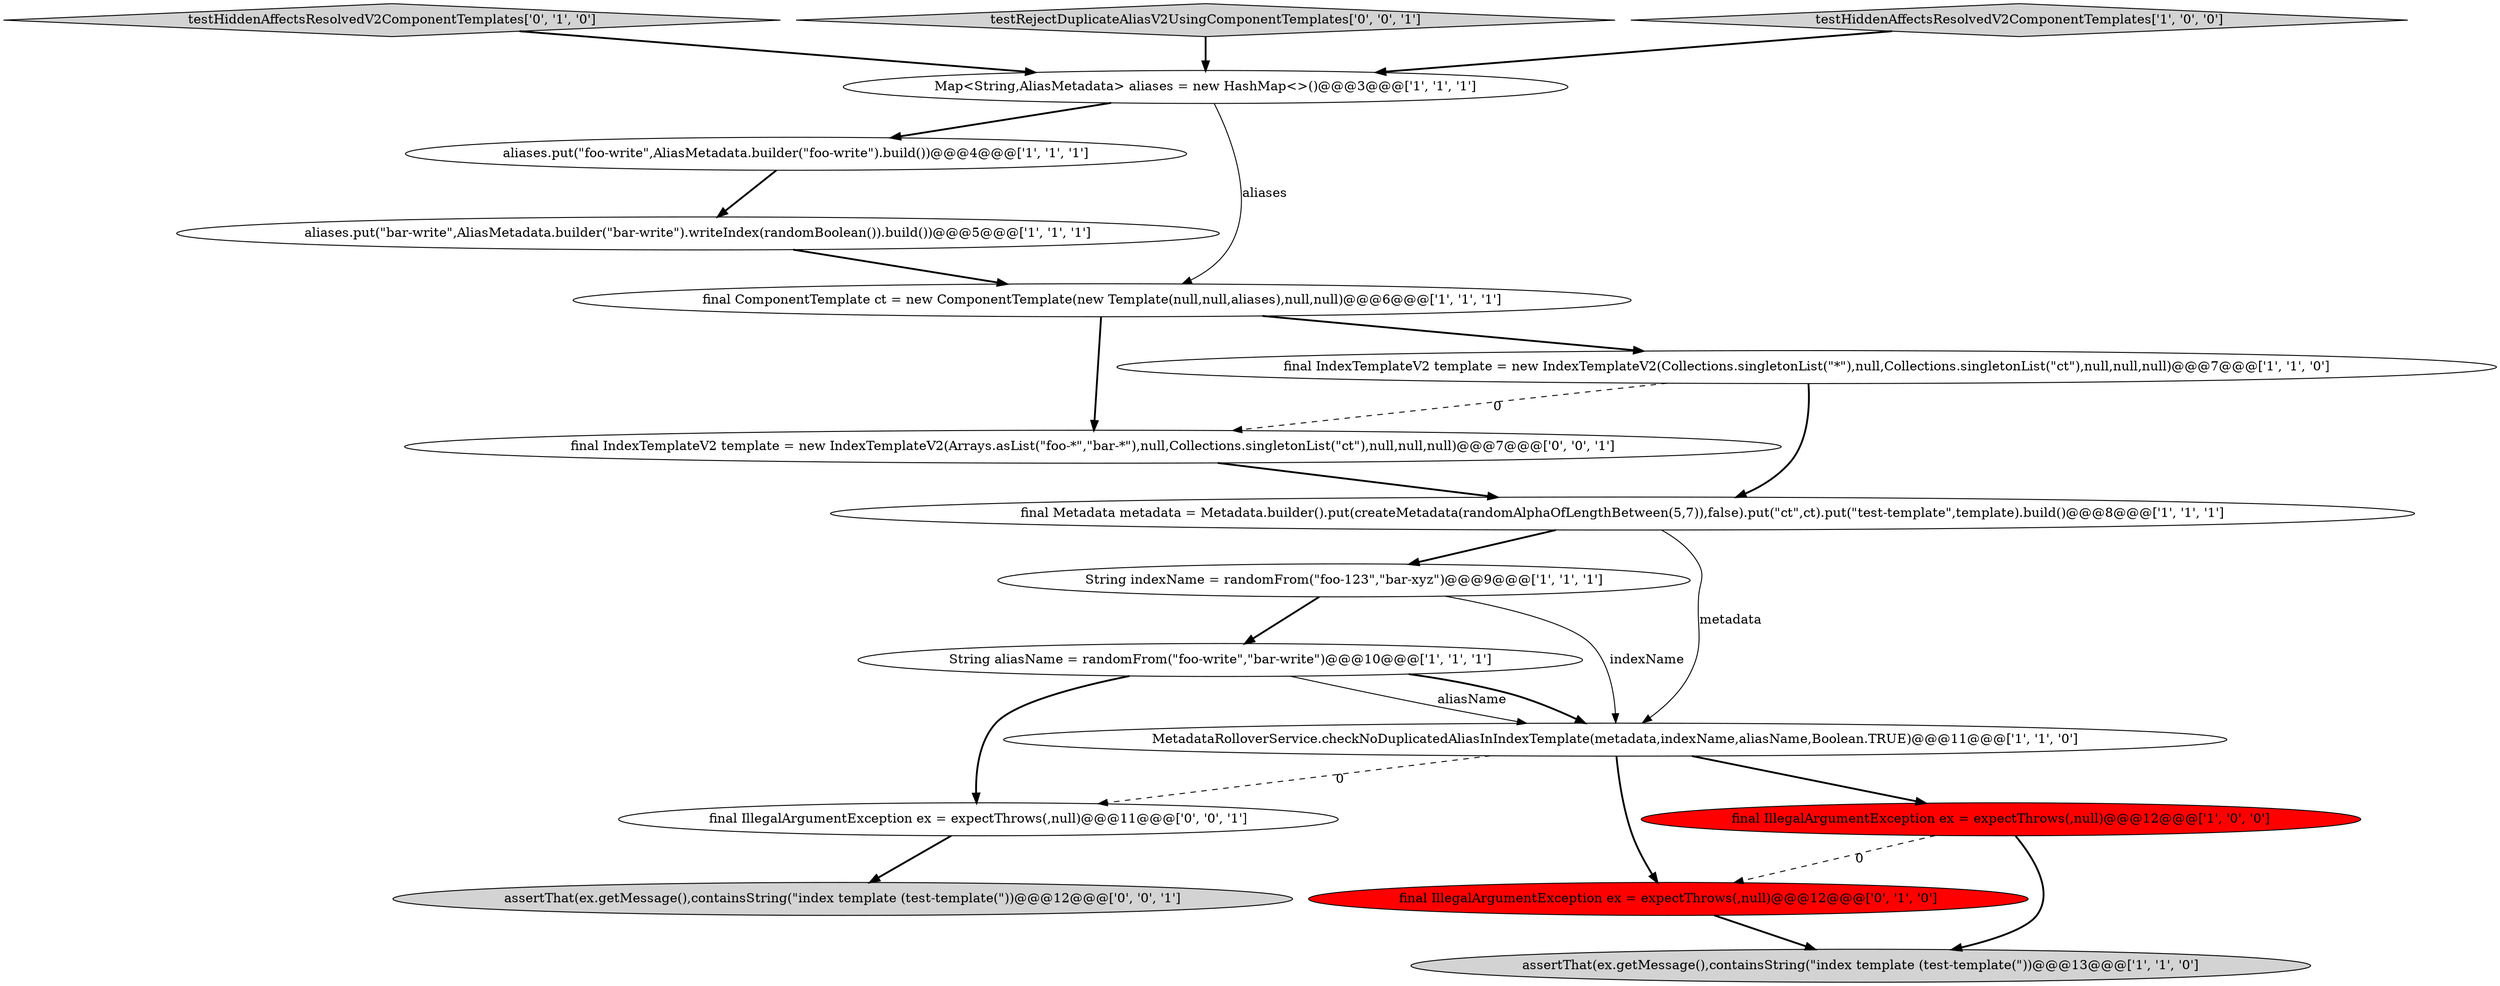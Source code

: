 digraph {
13 [style = filled, label = "final IllegalArgumentException ex = expectThrows(,null)@@@12@@@['0', '1', '0']", fillcolor = red, shape = ellipse image = "AAA1AAABBB2BBB"];
6 [style = filled, label = "String aliasName = randomFrom(\"foo-write\",\"bar-write\")@@@10@@@['1', '1', '1']", fillcolor = white, shape = ellipse image = "AAA0AAABBB1BBB"];
0 [style = filled, label = "final IllegalArgumentException ex = expectThrows(,null)@@@12@@@['1', '0', '0']", fillcolor = red, shape = ellipse image = "AAA1AAABBB1BBB"];
12 [style = filled, label = "testHiddenAffectsResolvedV2ComponentTemplates['0', '1', '0']", fillcolor = lightgray, shape = diamond image = "AAA0AAABBB2BBB"];
10 [style = filled, label = "Map<String,AliasMetadata> aliases = new HashMap<>()@@@3@@@['1', '1', '1']", fillcolor = white, shape = ellipse image = "AAA0AAABBB1BBB"];
5 [style = filled, label = "aliases.put(\"foo-write\",AliasMetadata.builder(\"foo-write\").build())@@@4@@@['1', '1', '1']", fillcolor = white, shape = ellipse image = "AAA0AAABBB1BBB"];
8 [style = filled, label = "MetadataRolloverService.checkNoDuplicatedAliasInIndexTemplate(metadata,indexName,aliasName,Boolean.TRUE)@@@11@@@['1', '1', '0']", fillcolor = white, shape = ellipse image = "AAA0AAABBB1BBB"];
4 [style = filled, label = "aliases.put(\"bar-write\",AliasMetadata.builder(\"bar-write\").writeIndex(randomBoolean()).build())@@@5@@@['1', '1', '1']", fillcolor = white, shape = ellipse image = "AAA0AAABBB1BBB"];
14 [style = filled, label = "final IndexTemplateV2 template = new IndexTemplateV2(Arrays.asList(\"foo-*\",\"bar-*\"),null,Collections.singletonList(\"ct\"),null,null,null)@@@7@@@['0', '0', '1']", fillcolor = white, shape = ellipse image = "AAA0AAABBB3BBB"];
15 [style = filled, label = "final IllegalArgumentException ex = expectThrows(,null)@@@11@@@['0', '0', '1']", fillcolor = white, shape = ellipse image = "AAA0AAABBB3BBB"];
1 [style = filled, label = "final IndexTemplateV2 template = new IndexTemplateV2(Collections.singletonList(\"*\"),null,Collections.singletonList(\"ct\"),null,null,null)@@@7@@@['1', '1', '0']", fillcolor = white, shape = ellipse image = "AAA0AAABBB1BBB"];
11 [style = filled, label = "final ComponentTemplate ct = new ComponentTemplate(new Template(null,null,aliases),null,null)@@@6@@@['1', '1', '1']", fillcolor = white, shape = ellipse image = "AAA0AAABBB1BBB"];
16 [style = filled, label = "testRejectDuplicateAliasV2UsingComponentTemplates['0', '0', '1']", fillcolor = lightgray, shape = diamond image = "AAA0AAABBB3BBB"];
3 [style = filled, label = "testHiddenAffectsResolvedV2ComponentTemplates['1', '0', '0']", fillcolor = lightgray, shape = diamond image = "AAA0AAABBB1BBB"];
17 [style = filled, label = "assertThat(ex.getMessage(),containsString(\"index template (test-template(\"))@@@12@@@['0', '0', '1']", fillcolor = lightgray, shape = ellipse image = "AAA0AAABBB3BBB"];
2 [style = filled, label = "String indexName = randomFrom(\"foo-123\",\"bar-xyz\")@@@9@@@['1', '1', '1']", fillcolor = white, shape = ellipse image = "AAA0AAABBB1BBB"];
7 [style = filled, label = "assertThat(ex.getMessage(),containsString(\"index template (test-template(\"))@@@13@@@['1', '1', '0']", fillcolor = lightgray, shape = ellipse image = "AAA0AAABBB1BBB"];
9 [style = filled, label = "final Metadata metadata = Metadata.builder().put(createMetadata(randomAlphaOfLengthBetween(5,7)),false).put(\"ct\",ct).put(\"test-template\",template).build()@@@8@@@['1', '1', '1']", fillcolor = white, shape = ellipse image = "AAA0AAABBB1BBB"];
1->14 [style = dashed, label="0"];
11->14 [style = bold, label=""];
11->1 [style = bold, label=""];
9->2 [style = bold, label=""];
2->6 [style = bold, label=""];
16->10 [style = bold, label=""];
8->15 [style = dashed, label="0"];
6->8 [style = solid, label="aliasName"];
6->15 [style = bold, label=""];
1->9 [style = bold, label=""];
2->8 [style = solid, label="indexName"];
0->7 [style = bold, label=""];
8->0 [style = bold, label=""];
3->10 [style = bold, label=""];
15->17 [style = bold, label=""];
12->10 [style = bold, label=""];
10->5 [style = bold, label=""];
13->7 [style = bold, label=""];
5->4 [style = bold, label=""];
6->8 [style = bold, label=""];
0->13 [style = dashed, label="0"];
14->9 [style = bold, label=""];
10->11 [style = solid, label="aliases"];
4->11 [style = bold, label=""];
9->8 [style = solid, label="metadata"];
8->13 [style = bold, label=""];
}
